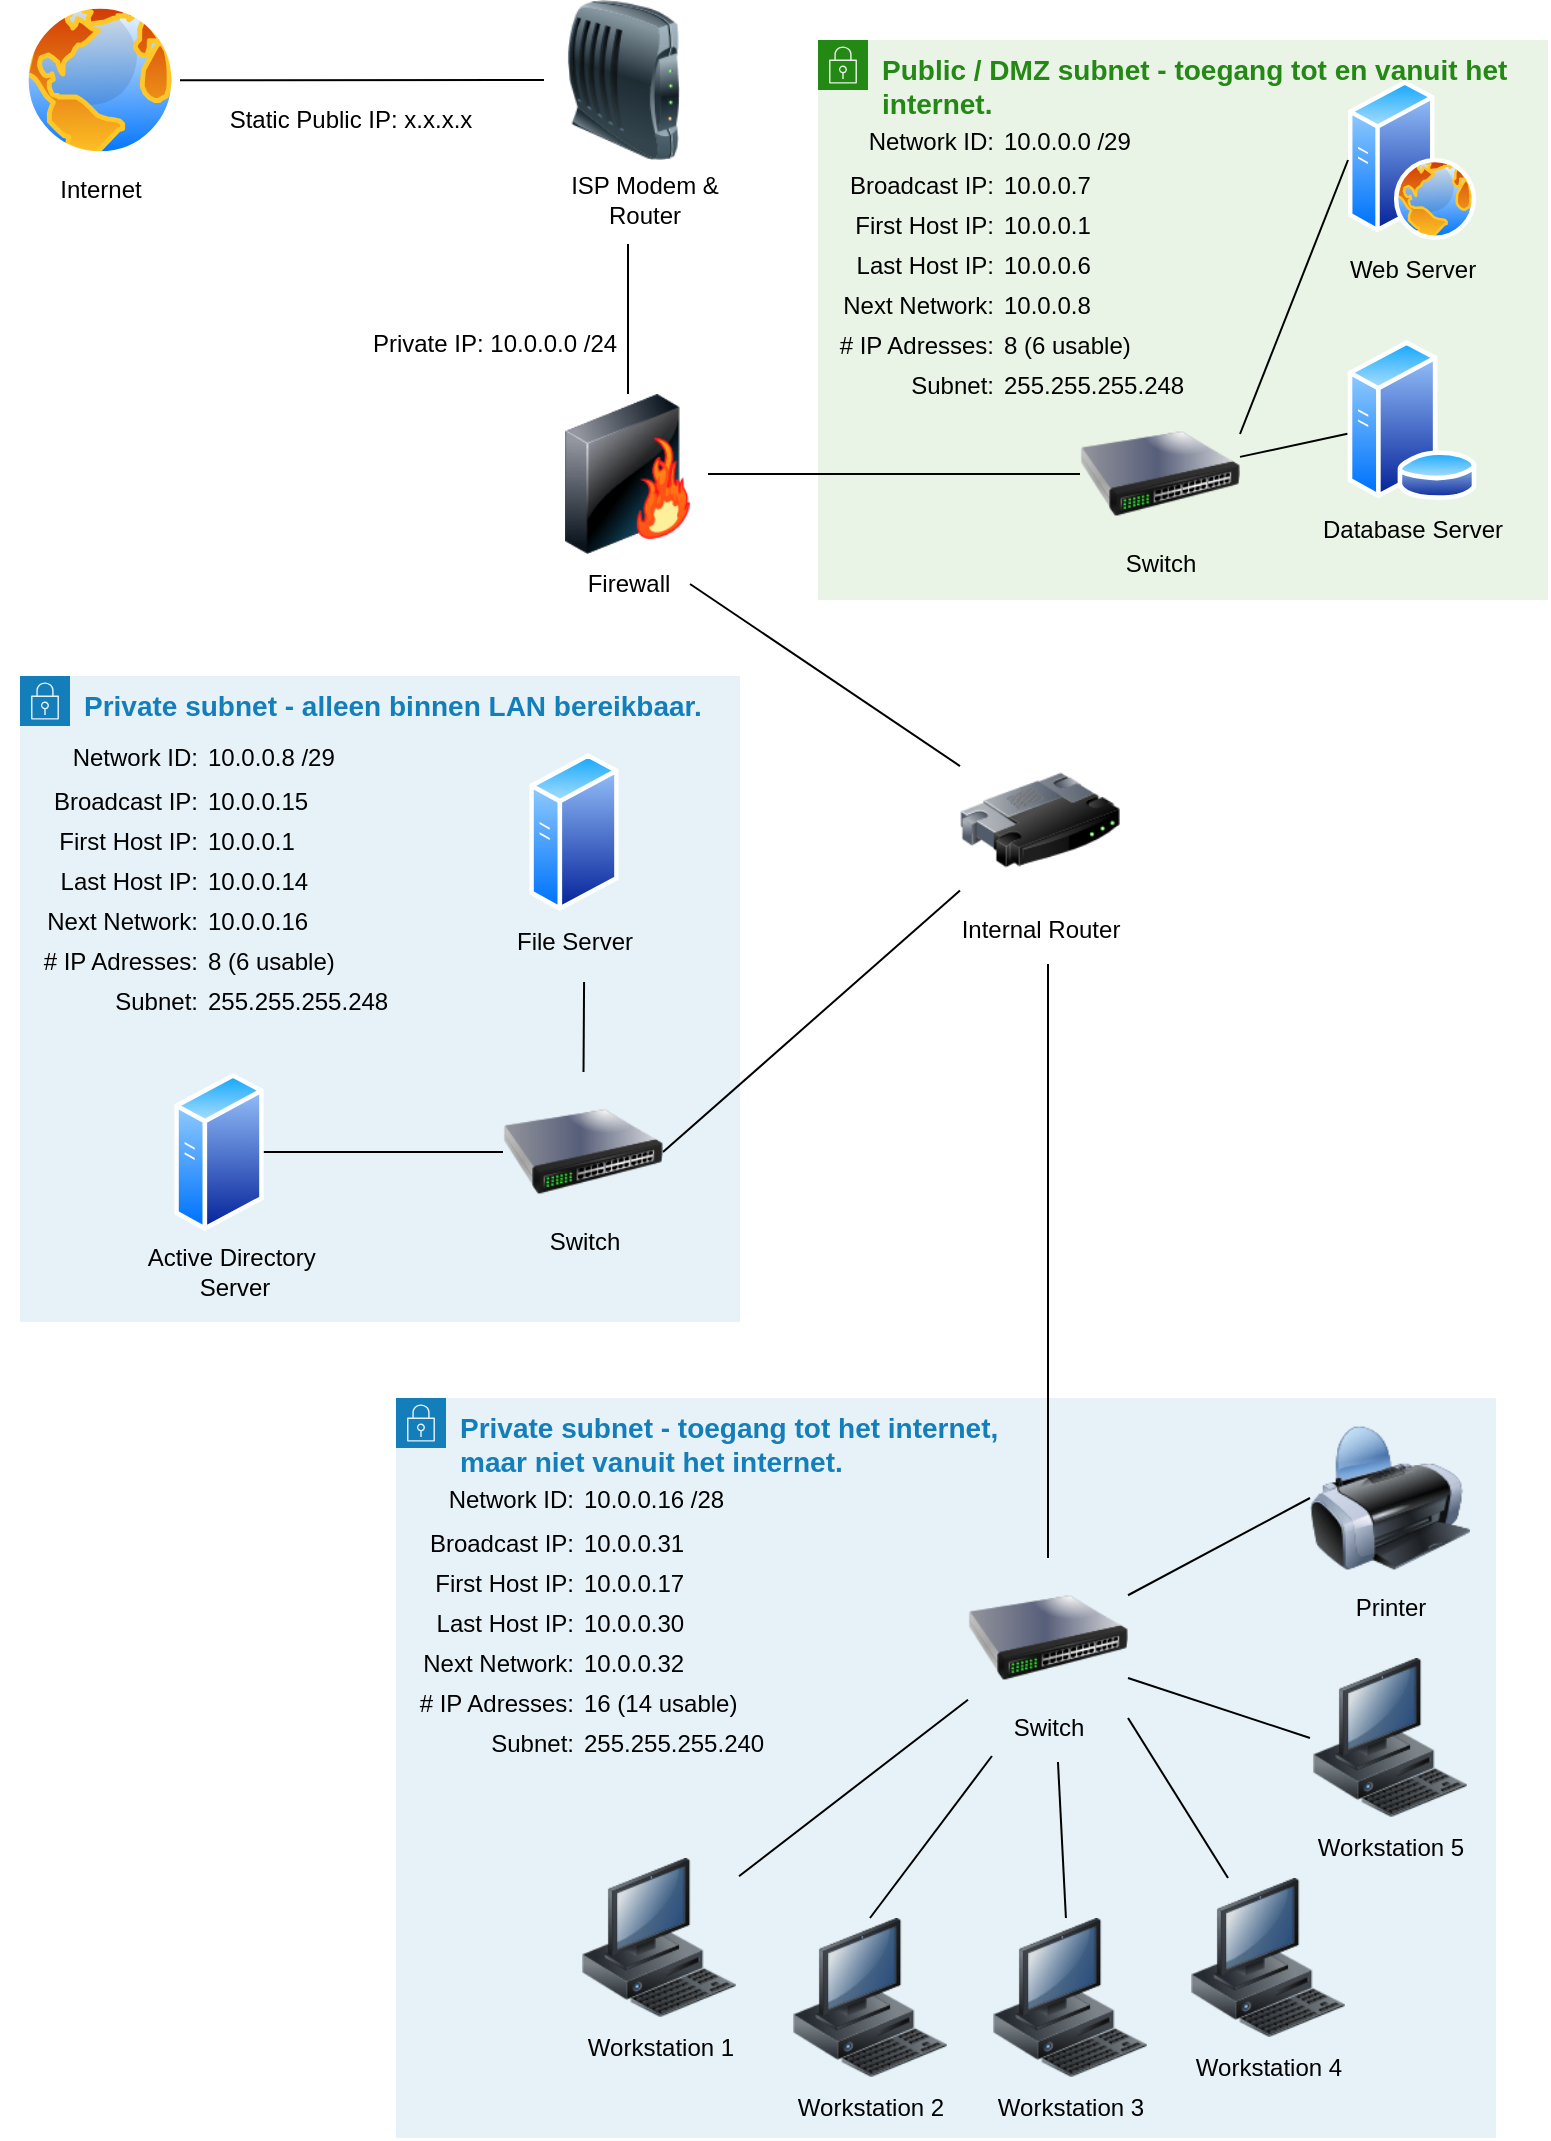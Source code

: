 <mxfile version="22.0.8" type="device">
  <diagram name="Page-1" id="p9KwmgImsCznRqhp9Kt2">
    <mxGraphModel dx="624" dy="491" grid="1" gridSize="10" guides="1" tooltips="1" connect="1" arrows="1" fold="1" page="1" pageScale="1" pageWidth="827" pageHeight="1169" math="0" shadow="0">
      <root>
        <mxCell id="0" />
        <mxCell id="1" parent="0" />
        <mxCell id="Rzg_405HYLnvNSK_LGgp-108" value="Private subnet - alleen binnen LAN bereikbaar." style="points=[[0,0],[0.25,0],[0.5,0],[0.75,0],[1,0],[1,0.25],[1,0.5],[1,0.75],[1,1],[0.75,1],[0.5,1],[0.25,1],[0,1],[0,0.75],[0,0.5],[0,0.25]];outlineConnect=0;gradientColor=none;html=1;whiteSpace=wrap;fontSize=14;fontStyle=1;container=0;pointerEvents=0;collapsible=0;recursiveResize=0;shape=mxgraph.aws4.group;grIcon=mxgraph.aws4.group_security_group;grStroke=0;strokeColor=#147EBA;fillColor=#E6F2F8;verticalAlign=top;align=left;spacingLeft=30;fontColor=#147EBA;dashed=0;" vertex="1" parent="1">
          <mxGeometry x="40" y="378" width="360" height="323" as="geometry" />
        </mxCell>
        <mxCell id="Rzg_405HYLnvNSK_LGgp-117" value="&lt;div&gt;Private subnet - toegang tot het internet,&lt;/div&gt;&lt;div&gt;maar niet vanuit het internet.&lt;br&gt;&lt;/div&gt;" style="points=[[0,0],[0.25,0],[0.5,0],[0.75,0],[1,0],[1,0.25],[1,0.5],[1,0.75],[1,1],[0.75,1],[0.5,1],[0.25,1],[0,1],[0,0.75],[0,0.5],[0,0.25]];outlineConnect=0;gradientColor=none;html=1;whiteSpace=wrap;fontSize=14;fontStyle=1;container=0;pointerEvents=0;collapsible=0;recursiveResize=0;shape=mxgraph.aws4.group;grIcon=mxgraph.aws4.group_security_group;grStroke=0;strokeColor=#147EBA;fillColor=#E6F2F8;verticalAlign=top;align=left;spacingLeft=30;fontColor=#147EBA;dashed=0;" vertex="1" parent="1">
          <mxGeometry x="228" y="739" width="550" height="370" as="geometry" />
        </mxCell>
        <mxCell id="Rzg_405HYLnvNSK_LGgp-77" style="orthogonalLoop=1;jettySize=auto;html=1;endArrow=none;endFill=0;" edge="1" parent="1" source="Rzg_405HYLnvNSK_LGgp-60" target="Rzg_405HYLnvNSK_LGgp-7">
          <mxGeometry relative="1" as="geometry" />
        </mxCell>
        <mxCell id="Rzg_405HYLnvNSK_LGgp-78" style="orthogonalLoop=1;jettySize=auto;html=1;exitX=0.033;exitY=0.967;exitDx=0;exitDy=0;entryX=0.5;entryY=0;entryDx=0;entryDy=0;endArrow=none;endFill=0;exitPerimeter=0;" edge="1" parent="1" source="Rzg_405HYLnvNSK_LGgp-61" target="Rzg_405HYLnvNSK_LGgp-25">
          <mxGeometry relative="1" as="geometry" />
        </mxCell>
        <mxCell id="Rzg_405HYLnvNSK_LGgp-79" style="orthogonalLoop=1;jettySize=auto;html=1;entryX=0;entryY=0.5;entryDx=0;entryDy=0;endArrow=none;endFill=0;rounded=1;" edge="1" parent="1" source="Rzg_405HYLnvNSK_LGgp-60" target="Rzg_405HYLnvNSK_LGgp-36">
          <mxGeometry relative="1" as="geometry" />
        </mxCell>
        <mxCell id="Rzg_405HYLnvNSK_LGgp-81" value="" style="orthogonalLoop=1;jettySize=auto;html=1;endArrow=none;endFill=0;exitX=0.583;exitY=1.067;exitDx=0;exitDy=0;exitPerimeter=0;" edge="1" parent="1" source="Rzg_405HYLnvNSK_LGgp-61" target="Rzg_405HYLnvNSK_LGgp-28">
          <mxGeometry relative="1" as="geometry">
            <mxPoint x="485" y="909" as="sourcePoint" />
          </mxGeometry>
        </mxCell>
        <mxCell id="Rzg_405HYLnvNSK_LGgp-82" style="orthogonalLoop=1;jettySize=auto;html=1;entryX=0.25;entryY=0;entryDx=0;entryDy=0;endArrow=none;endFill=0;exitX=1;exitY=1;exitDx=0;exitDy=0;" edge="1" parent="1" source="Rzg_405HYLnvNSK_LGgp-60" target="Rzg_405HYLnvNSK_LGgp-31">
          <mxGeometry relative="1" as="geometry" />
        </mxCell>
        <mxCell id="Rzg_405HYLnvNSK_LGgp-64" value="" style="group" vertex="1" connectable="0" parent="1">
          <mxGeometry x="40" y="40" width="80" height="110" as="geometry" />
        </mxCell>
        <mxCell id="Rzg_405HYLnvNSK_LGgp-62" value="" style="image;aspect=fixed;perimeter=ellipsePerimeter;html=1;align=center;shadow=0;dashed=0;spacingTop=3;image=img/lib/active_directory/internet_globe.svg;" vertex="1" parent="Rzg_405HYLnvNSK_LGgp-64">
          <mxGeometry width="80" height="80" as="geometry" />
        </mxCell>
        <mxCell id="Rzg_405HYLnvNSK_LGgp-63" value="Internet" style="text;html=1;align=center;verticalAlign=middle;resizable=0;points=[];autosize=1;strokeColor=none;fillColor=none;" vertex="1" parent="Rzg_405HYLnvNSK_LGgp-64">
          <mxGeometry x="10" y="80" width="60" height="30" as="geometry" />
        </mxCell>
        <mxCell id="Rzg_405HYLnvNSK_LGgp-71" style="orthogonalLoop=1;jettySize=auto;html=1;entryX=1;entryY=0.5;entryDx=0;entryDy=0;endArrow=none;endFill=0;startArrow=none;startFill=0;" edge="1" parent="1" source="Rzg_405HYLnvNSK_LGgp-67" target="Rzg_405HYLnvNSK_LGgp-69">
          <mxGeometry relative="1" as="geometry" />
        </mxCell>
        <mxCell id="Rzg_405HYLnvNSK_LGgp-83" style="orthogonalLoop=1;jettySize=auto;html=1;endArrow=none;endFill=0;exitX=0.54;exitY=1.067;exitDx=0;exitDy=0;exitPerimeter=0;" edge="1" parent="1" source="Rzg_405HYLnvNSK_LGgp-68" target="Rzg_405HYLnvNSK_LGgp-60">
          <mxGeometry relative="1" as="geometry" />
        </mxCell>
        <mxCell id="Rzg_405HYLnvNSK_LGgp-80" style="orthogonalLoop=1;jettySize=auto;html=1;exitX=1;exitY=0.75;exitDx=0;exitDy=0;entryX=0;entryY=0.5;entryDx=0;entryDy=0;endArrow=none;endFill=0;" edge="1" parent="1" source="Rzg_405HYLnvNSK_LGgp-60" target="Rzg_405HYLnvNSK_LGgp-34">
          <mxGeometry relative="1" as="geometry">
            <mxPoint x="635" y="919" as="targetPoint" />
          </mxGeometry>
        </mxCell>
        <mxCell id="Rzg_405HYLnvNSK_LGgp-87" value="" style="group" vertex="1" connectable="0" parent="1">
          <mxGeometry x="297" y="40" width="110" height="120" as="geometry" />
        </mxCell>
        <mxCell id="Rzg_405HYLnvNSK_LGgp-84" value="" style="image;html=1;image=img/lib/clip_art/networking/Modem_128x128.png" vertex="1" parent="Rzg_405HYLnvNSK_LGgp-87">
          <mxGeometry x="5" width="80" height="80" as="geometry" />
        </mxCell>
        <mxCell id="Rzg_405HYLnvNSK_LGgp-86" value="&lt;div&gt;ISP Modem &amp;amp; &lt;br&gt;&lt;/div&gt;&lt;div&gt;Router&lt;/div&gt;" style="text;html=1;align=center;verticalAlign=middle;resizable=0;points=[];autosize=1;strokeColor=none;fillColor=none;" vertex="1" parent="Rzg_405HYLnvNSK_LGgp-87">
          <mxGeometry x="5" y="80" width="100" height="40" as="geometry" />
        </mxCell>
        <mxCell id="Rzg_405HYLnvNSK_LGgp-88" style="orthogonalLoop=1;jettySize=auto;html=1;endArrow=none;endFill=0;" edge="1" parent="1" source="Rzg_405HYLnvNSK_LGgp-62" target="Rzg_405HYLnvNSK_LGgp-84">
          <mxGeometry relative="1" as="geometry" />
        </mxCell>
        <mxCell id="Rzg_405HYLnvNSK_LGgp-89" style="orthogonalLoop=1;jettySize=auto;html=1;entryX=0.5;entryY=0;entryDx=0;entryDy=0;endArrow=none;endFill=0;exitX=0.42;exitY=1.05;exitDx=0;exitDy=0;exitPerimeter=0;" edge="1" parent="1" source="Rzg_405HYLnvNSK_LGgp-86" target="Rzg_405HYLnvNSK_LGgp-65">
          <mxGeometry relative="1" as="geometry" />
        </mxCell>
        <mxCell id="Rzg_405HYLnvNSK_LGgp-92" value="" style="group" vertex="1" connectable="0" parent="1">
          <mxGeometry x="500" y="410" width="100" height="110" as="geometry" />
        </mxCell>
        <mxCell id="Rzg_405HYLnvNSK_LGgp-68" value="&lt;div&gt;Internal Router&lt;/div&gt;" style="text;html=1;align=center;verticalAlign=middle;resizable=0;points=[];autosize=1;strokeColor=none;fillColor=none;" vertex="1" parent="Rzg_405HYLnvNSK_LGgp-92">
          <mxGeometry y="80" width="100" height="30" as="geometry" />
        </mxCell>
        <mxCell id="Rzg_405HYLnvNSK_LGgp-67" value="" style="image;html=1;image=img/lib/clip_art/networking/Router_128x128.png" vertex="1" parent="Rzg_405HYLnvNSK_LGgp-92">
          <mxGeometry x="10" width="80" height="80" as="geometry" />
        </mxCell>
        <mxCell id="Rzg_405HYLnvNSK_LGgp-93" value="" style="group" vertex="1" connectable="0" parent="1">
          <mxGeometry x="304" y="237" width="80" height="110" as="geometry" />
        </mxCell>
        <mxCell id="Rzg_405HYLnvNSK_LGgp-65" value="" style="image;html=1;image=img/lib/clip_art/networking/Firewall-page1_128x128.png" vertex="1" parent="Rzg_405HYLnvNSK_LGgp-93">
          <mxGeometry width="80" height="80" as="geometry" />
        </mxCell>
        <mxCell id="Rzg_405HYLnvNSK_LGgp-66" value="Firewall" style="text;html=1;align=center;verticalAlign=middle;resizable=0;points=[];autosize=1;strokeColor=none;fillColor=none;" vertex="1" parent="Rzg_405HYLnvNSK_LGgp-93">
          <mxGeometry x="10" y="80" width="60" height="30" as="geometry" />
        </mxCell>
        <mxCell id="Rzg_405HYLnvNSK_LGgp-100" style="orthogonalLoop=1;jettySize=auto;html=1;endArrow=none;endFill=0;exitX=1.017;exitY=0.5;exitDx=0;exitDy=0;exitPerimeter=0;" edge="1" parent="1" source="Rzg_405HYLnvNSK_LGgp-66" target="Rzg_405HYLnvNSK_LGgp-67">
          <mxGeometry relative="1" as="geometry" />
        </mxCell>
        <mxCell id="Rzg_405HYLnvNSK_LGgp-107" value="Public / DMZ subnet - toegang tot en vanuit het internet." style="points=[[0,0],[0.25,0],[0.5,0],[0.75,0],[1,0],[1,0.25],[1,0.5],[1,0.75],[1,1],[0.75,1],[0.5,1],[0.25,1],[0,1],[0,0.75],[0,0.5],[0,0.25]];outlineConnect=0;gradientColor=none;html=1;whiteSpace=wrap;fontSize=14;fontStyle=1;container=0;pointerEvents=0;collapsible=0;recursiveResize=0;shape=mxgraph.aws4.group;grIcon=mxgraph.aws4.group_security_group;grStroke=0;strokeColor=#248814;fillColor=#E9F3E6;verticalAlign=top;align=left;spacingLeft=30;fontColor=#248814;dashed=0;" vertex="1" parent="1">
          <mxGeometry x="439" y="60" width="365" height="280" as="geometry" />
        </mxCell>
        <mxCell id="Rzg_405HYLnvNSK_LGgp-4" value="" style="image;aspect=fixed;perimeter=ellipsePerimeter;html=1;align=center;shadow=0;dashed=0;spacingTop=3;image=img/lib/active_directory/database_server.svg;movable=1;resizable=1;rotatable=1;deletable=1;editable=1;locked=0;connectable=1;container=0;" vertex="1" parent="1">
          <mxGeometry x="703.2" y="210" width="65.6" height="80" as="geometry" />
        </mxCell>
        <mxCell id="Rzg_405HYLnvNSK_LGgp-5" value="&lt;div&gt;Database Server&lt;/div&gt;" style="text;html=1;align=center;verticalAlign=middle;resizable=1;points=[];autosize=1;strokeColor=none;fillColor=none;movable=1;rotatable=1;deletable=1;editable=1;locked=0;connectable=1;container=0;" vertex="1" parent="1">
          <mxGeometry x="681" y="290" width="110" height="30" as="geometry" />
        </mxCell>
        <mxCell id="Rzg_405HYLnvNSK_LGgp-98" value="" style="image;html=1;image=img/lib/clip_art/networking/Switch_128x128.png;container=0;" vertex="1" parent="1">
          <mxGeometry x="570" y="237" width="80" height="80" as="geometry" />
        </mxCell>
        <mxCell id="Rzg_405HYLnvNSK_LGgp-103" style="orthogonalLoop=1;jettySize=auto;html=1;endArrow=none;endFill=0;" edge="1" parent="1" source="Rzg_405HYLnvNSK_LGgp-98" target="Rzg_405HYLnvNSK_LGgp-4">
          <mxGeometry relative="1" as="geometry" />
        </mxCell>
        <mxCell id="Rzg_405HYLnvNSK_LGgp-99" value="Switch" style="text;html=1;align=center;verticalAlign=middle;resizable=0;points=[];autosize=1;strokeColor=none;fillColor=none;container=0;" vertex="1" parent="1">
          <mxGeometry x="580" y="307" width="60" height="30" as="geometry" />
        </mxCell>
        <mxCell id="Rzg_405HYLnvNSK_LGgp-1" value="" style="image;aspect=fixed;perimeter=ellipsePerimeter;html=1;align=center;shadow=0;dashed=0;spacingTop=3;image=img/lib/active_directory/web_server.svg;movable=1;resizable=1;rotatable=1;deletable=1;editable=1;locked=0;connectable=1;container=0;" vertex="1" parent="1">
          <mxGeometry x="704" y="80" width="64" height="80" as="geometry" />
        </mxCell>
        <mxCell id="Rzg_405HYLnvNSK_LGgp-102" style="orthogonalLoop=1;jettySize=auto;html=1;endArrow=none;endFill=0;exitX=1;exitY=0.25;exitDx=0;exitDy=0;entryX=0;entryY=0.5;entryDx=0;entryDy=0;" edge="1" parent="1" source="Rzg_405HYLnvNSK_LGgp-98" target="Rzg_405HYLnvNSK_LGgp-1">
          <mxGeometry relative="1" as="geometry">
            <mxPoint x="670" y="346" as="sourcePoint" />
            <mxPoint x="640" y="296" as="targetPoint" />
          </mxGeometry>
        </mxCell>
        <mxCell id="Rzg_405HYLnvNSK_LGgp-3" value="&lt;div&gt;Web Server&lt;/div&gt;" style="text;html=1;align=center;verticalAlign=middle;resizable=1;points=[];autosize=1;strokeColor=none;fillColor=none;movable=1;rotatable=1;deletable=1;editable=1;locked=0;connectable=1;container=0;" vertex="1" parent="1">
          <mxGeometry x="691" y="160" width="90" height="30" as="geometry" />
        </mxCell>
        <mxCell id="Rzg_405HYLnvNSK_LGgp-40" value="" style="image;aspect=fixed;perimeter=ellipsePerimeter;html=1;align=center;shadow=0;dashed=0;spacingTop=3;image=img/lib/active_directory/generic_server.svg;container=0;" vertex="1" parent="1">
          <mxGeometry x="117.1" y="576" width="44.8" height="80" as="geometry" />
        </mxCell>
        <mxCell id="Rzg_405HYLnvNSK_LGgp-43" value="&lt;div&gt;Active Directory&amp;nbsp;&lt;/div&gt;&lt;div&gt;Server&lt;/div&gt;" style="text;html=1;align=center;verticalAlign=middle;resizable=1;points=[];autosize=1;strokeColor=none;fillColor=none;movable=1;rotatable=1;deletable=1;editable=1;locked=0;connectable=1;container=0;" vertex="1" parent="1">
          <mxGeometry x="92" y="656" width="110" height="40" as="geometry" />
        </mxCell>
        <mxCell id="Rzg_405HYLnvNSK_LGgp-45" value="" style="image;aspect=fixed;perimeter=ellipsePerimeter;html=1;align=center;shadow=0;dashed=0;spacingTop=3;image=img/lib/active_directory/generic_server.svg;container=0;" vertex="1" parent="1">
          <mxGeometry x="294.6" y="416" width="44.8" height="80" as="geometry" />
        </mxCell>
        <mxCell id="Rzg_405HYLnvNSK_LGgp-46" value="File Server" style="text;html=1;align=center;verticalAlign=middle;resizable=1;points=[];autosize=1;strokeColor=none;fillColor=none;movable=1;rotatable=1;deletable=1;editable=1;locked=0;connectable=1;container=0;" vertex="1" parent="1">
          <mxGeometry x="277" y="496" width="80" height="30" as="geometry" />
        </mxCell>
        <mxCell id="Rzg_405HYLnvNSK_LGgp-69" value="" style="image;html=1;image=img/lib/clip_art/networking/Switch_128x128.png;container=0;" vertex="1" parent="1">
          <mxGeometry x="281.5" y="576" width="80" height="80" as="geometry" />
        </mxCell>
        <mxCell id="Rzg_405HYLnvNSK_LGgp-70" value="Switch" style="text;html=1;align=center;verticalAlign=middle;resizable=0;points=[];autosize=1;strokeColor=none;fillColor=none;container=0;" vertex="1" parent="1">
          <mxGeometry x="291.5" y="646" width="60" height="30" as="geometry" />
        </mxCell>
        <mxCell id="Rzg_405HYLnvNSK_LGgp-7" value="" style="image;html=1;image=img/lib/clip_art/computers/Workstation_128x128.png;movable=1;resizable=1;rotatable=1;deletable=1;editable=1;locked=0;connectable=1;container=0;" vertex="1" parent="1">
          <mxGeometry x="319.5" y="969" width="80" height="80" as="geometry" />
        </mxCell>
        <mxCell id="Rzg_405HYLnvNSK_LGgp-8" value="&lt;div&gt;Workstation 1&lt;/div&gt;" style="text;html=1;align=center;verticalAlign=middle;resizable=0;points=[];autosize=1;strokeColor=none;fillColor=none;container=0;" vertex="1" parent="1">
          <mxGeometry x="309.5" y="1049" width="100" height="30" as="geometry" />
        </mxCell>
        <mxCell id="Rzg_405HYLnvNSK_LGgp-25" value="" style="image;html=1;image=img/lib/clip_art/computers/Workstation_128x128.png;movable=1;resizable=1;rotatable=1;deletable=1;editable=1;locked=0;connectable=1;container=0;" vertex="1" parent="1">
          <mxGeometry x="425" y="999" width="80" height="80" as="geometry" />
        </mxCell>
        <mxCell id="Rzg_405HYLnvNSK_LGgp-26" value="&lt;div&gt;Workstation 2&lt;br&gt;&lt;/div&gt;" style="text;html=1;align=center;verticalAlign=middle;resizable=1;points=[];autosize=1;strokeColor=none;fillColor=none;movable=1;rotatable=1;deletable=1;editable=1;locked=0;connectable=1;container=0;" vertex="1" parent="1">
          <mxGeometry x="415" y="1079" width="100" height="30" as="geometry" />
        </mxCell>
        <mxCell id="Rzg_405HYLnvNSK_LGgp-28" value="" style="image;html=1;image=img/lib/clip_art/computers/Workstation_128x128.png;container=0;" vertex="1" parent="1">
          <mxGeometry x="525" y="999" width="80" height="80" as="geometry" />
        </mxCell>
        <mxCell id="Rzg_405HYLnvNSK_LGgp-29" value="&lt;div&gt;Workstation 3&lt;br&gt;&lt;/div&gt;" style="text;html=1;align=center;verticalAlign=middle;resizable=0;points=[];autosize=1;strokeColor=none;fillColor=none;container=0;" vertex="1" parent="1">
          <mxGeometry x="515" y="1079" width="100" height="30" as="geometry" />
        </mxCell>
        <mxCell id="Rzg_405HYLnvNSK_LGgp-31" value="" style="image;html=1;image=img/lib/clip_art/computers/Workstation_128x128.png;container=0;" vertex="1" parent="1">
          <mxGeometry x="624" y="979" width="80" height="80" as="geometry" />
        </mxCell>
        <mxCell id="Rzg_405HYLnvNSK_LGgp-32" value="&lt;div&gt;Workstation 4&lt;br&gt;&lt;/div&gt;" style="text;html=1;align=center;verticalAlign=middle;resizable=0;points=[];autosize=1;strokeColor=none;fillColor=none;container=0;" vertex="1" parent="1">
          <mxGeometry x="614" y="1059" width="100" height="30" as="geometry" />
        </mxCell>
        <mxCell id="Rzg_405HYLnvNSK_LGgp-34" value="" style="image;html=1;image=img/lib/clip_art/computers/Workstation_128x128.png;container=0;" vertex="1" parent="1">
          <mxGeometry x="685" y="869" width="80" height="80" as="geometry" />
        </mxCell>
        <mxCell id="Rzg_405HYLnvNSK_LGgp-35" value="&lt;div&gt;Workstation 5&lt;br&gt;&lt;/div&gt;" style="text;html=1;align=center;verticalAlign=middle;resizable=0;points=[];autosize=1;strokeColor=none;fillColor=none;container=0;" vertex="1" parent="1">
          <mxGeometry x="675" y="949" width="100" height="30" as="geometry" />
        </mxCell>
        <mxCell id="Rzg_405HYLnvNSK_LGgp-60" value="" style="image;html=1;image=img/lib/clip_art/networking/Switch_128x128.png;container=0;" vertex="1" parent="1">
          <mxGeometry x="514" y="819" width="80" height="80" as="geometry" />
        </mxCell>
        <mxCell id="Rzg_405HYLnvNSK_LGgp-61" value="Switch" style="text;html=1;align=center;verticalAlign=middle;resizable=0;points=[];autosize=1;strokeColor=none;fillColor=none;container=0;" vertex="1" parent="1">
          <mxGeometry x="524" y="889" width="60" height="30" as="geometry" />
        </mxCell>
        <mxCell id="Rzg_405HYLnvNSK_LGgp-36" value="" style="image;html=1;image=img/lib/clip_art/computers/Printer_128x128.png" vertex="1" parent="1">
          <mxGeometry x="685" y="749" width="80" height="80" as="geometry" />
        </mxCell>
        <mxCell id="Rzg_405HYLnvNSK_LGgp-37" value="Printer" style="text;html=1;align=center;verticalAlign=middle;resizable=0;points=[];autosize=1;strokeColor=none;fillColor=none;" vertex="1" parent="1">
          <mxGeometry x="695" y="829" width="60" height="30" as="geometry" />
        </mxCell>
        <mxCell id="Rzg_405HYLnvNSK_LGgp-121" value="Network ID:" style="text;html=1;align=right;verticalAlign=middle;resizable=0;points=[];autosize=1;strokeColor=none;fillColor=none;" vertex="1" parent="1">
          <mxGeometry x="438" y="96" width="90" height="30" as="geometry" />
        </mxCell>
        <mxCell id="Rzg_405HYLnvNSK_LGgp-122" value="Broadcast IP:" style="text;html=1;align=right;verticalAlign=middle;resizable=0;points=[];autosize=1;strokeColor=none;fillColor=none;" vertex="1" parent="1">
          <mxGeometry x="428" y="118" width="100" height="30" as="geometry" />
        </mxCell>
        <mxCell id="Rzg_405HYLnvNSK_LGgp-123" value="First Host IP:" style="text;html=1;align=right;verticalAlign=middle;resizable=0;points=[];autosize=1;strokeColor=none;fillColor=none;" vertex="1" parent="1">
          <mxGeometry x="438" y="138" width="90" height="30" as="geometry" />
        </mxCell>
        <mxCell id="Rzg_405HYLnvNSK_LGgp-124" value="Last Host IP:" style="text;html=1;align=right;verticalAlign=middle;resizable=0;points=[];autosize=1;strokeColor=none;fillColor=none;" vertex="1" parent="1">
          <mxGeometry x="438" y="158" width="90" height="30" as="geometry" />
        </mxCell>
        <mxCell id="Rzg_405HYLnvNSK_LGgp-125" value="&lt;div&gt;Next Network:&lt;/div&gt;" style="text;html=1;align=right;verticalAlign=middle;resizable=0;points=[];autosize=1;strokeColor=none;fillColor=none;" vertex="1" parent="1">
          <mxGeometry x="428" y="178" width="100" height="30" as="geometry" />
        </mxCell>
        <mxCell id="Rzg_405HYLnvNSK_LGgp-126" value="&lt;div&gt;# IP Adresses:&lt;/div&gt;" style="text;html=1;align=right;verticalAlign=middle;resizable=0;points=[];autosize=1;strokeColor=none;fillColor=none;" vertex="1" parent="1">
          <mxGeometry x="428" y="198" width="100" height="30" as="geometry" />
        </mxCell>
        <mxCell id="Rzg_405HYLnvNSK_LGgp-127" value="Subnet:" style="text;html=1;align=right;verticalAlign=middle;resizable=0;points=[];autosize=1;strokeColor=none;fillColor=none;" vertex="1" parent="1">
          <mxGeometry x="468" y="218" width="60" height="30" as="geometry" />
        </mxCell>
        <mxCell id="Rzg_405HYLnvNSK_LGgp-128" value="10.0.0.0 /29" style="text;html=1;align=left;verticalAlign=middle;resizable=0;points=[];autosize=1;strokeColor=none;fillColor=none;" vertex="1" parent="1">
          <mxGeometry x="530" y="96" width="90" height="30" as="geometry" />
        </mxCell>
        <mxCell id="Rzg_405HYLnvNSK_LGgp-129" value="8 (6 usable)" style="text;html=1;align=left;verticalAlign=middle;resizable=0;points=[];autosize=1;strokeColor=none;fillColor=none;" vertex="1" parent="1">
          <mxGeometry x="530" y="198" width="90" height="30" as="geometry" />
        </mxCell>
        <mxCell id="Rzg_405HYLnvNSK_LGgp-130" value="10.0.0.8" style="text;html=1;align=left;verticalAlign=middle;resizable=0;points=[];autosize=1;strokeColor=none;fillColor=none;" vertex="1" parent="1">
          <mxGeometry x="530" y="178" width="70" height="30" as="geometry" />
        </mxCell>
        <mxCell id="Rzg_405HYLnvNSK_LGgp-133" value="10.0.0.7" style="text;html=1;align=left;verticalAlign=middle;resizable=0;points=[];autosize=1;strokeColor=none;fillColor=none;" vertex="1" parent="1">
          <mxGeometry x="530" y="118" width="70" height="30" as="geometry" />
        </mxCell>
        <mxCell id="Rzg_405HYLnvNSK_LGgp-134" value="10.0.0.6" style="text;html=1;align=left;verticalAlign=middle;resizable=0;points=[];autosize=1;strokeColor=none;fillColor=none;" vertex="1" parent="1">
          <mxGeometry x="530" y="158" width="70" height="30" as="geometry" />
        </mxCell>
        <mxCell id="Rzg_405HYLnvNSK_LGgp-135" value="10.0.0.1" style="text;html=1;align=left;verticalAlign=middle;resizable=0;points=[];autosize=1;strokeColor=none;fillColor=none;" vertex="1" parent="1">
          <mxGeometry x="530" y="138" width="70" height="30" as="geometry" />
        </mxCell>
        <mxCell id="Rzg_405HYLnvNSK_LGgp-137" value="255.255.255.248" style="text;html=1;align=left;verticalAlign=middle;resizable=0;points=[];autosize=1;strokeColor=none;fillColor=none;" vertex="1" parent="1">
          <mxGeometry x="530" y="218" width="110" height="30" as="geometry" />
        </mxCell>
        <mxCell id="Rzg_405HYLnvNSK_LGgp-101" style="orthogonalLoop=1;jettySize=auto;html=1;entryX=0;entryY=0.5;entryDx=0;entryDy=0;endArrow=none;endFill=0;startArrow=none;startFill=0;rounded=0;" edge="1" parent="1" source="Rzg_405HYLnvNSK_LGgp-65" target="Rzg_405HYLnvNSK_LGgp-98">
          <mxGeometry relative="1" as="geometry" />
        </mxCell>
        <mxCell id="Rzg_405HYLnvNSK_LGgp-138" value="Network ID:" style="text;html=1;align=right;verticalAlign=middle;resizable=0;points=[];autosize=1;strokeColor=none;fillColor=none;" vertex="1" parent="1">
          <mxGeometry x="40" y="404" width="90" height="30" as="geometry" />
        </mxCell>
        <mxCell id="Rzg_405HYLnvNSK_LGgp-139" value="Broadcast IP:" style="text;html=1;align=right;verticalAlign=middle;resizable=0;points=[];autosize=1;strokeColor=none;fillColor=none;" vertex="1" parent="1">
          <mxGeometry x="30" y="426" width="100" height="30" as="geometry" />
        </mxCell>
        <mxCell id="Rzg_405HYLnvNSK_LGgp-140" value="First Host IP:" style="text;html=1;align=right;verticalAlign=middle;resizable=0;points=[];autosize=1;strokeColor=none;fillColor=none;" vertex="1" parent="1">
          <mxGeometry x="40" y="446" width="90" height="30" as="geometry" />
        </mxCell>
        <mxCell id="Rzg_405HYLnvNSK_LGgp-141" value="Last Host IP:" style="text;html=1;align=right;verticalAlign=middle;resizable=0;points=[];autosize=1;strokeColor=none;fillColor=none;" vertex="1" parent="1">
          <mxGeometry x="40" y="466" width="90" height="30" as="geometry" />
        </mxCell>
        <mxCell id="Rzg_405HYLnvNSK_LGgp-142" value="&lt;div&gt;Next Network:&lt;/div&gt;" style="text;html=1;align=right;verticalAlign=middle;resizable=0;points=[];autosize=1;strokeColor=none;fillColor=none;" vertex="1" parent="1">
          <mxGeometry x="30" y="486" width="100" height="30" as="geometry" />
        </mxCell>
        <mxCell id="Rzg_405HYLnvNSK_LGgp-143" value="&lt;div&gt;# IP Adresses:&lt;/div&gt;" style="text;html=1;align=right;verticalAlign=middle;resizable=0;points=[];autosize=1;strokeColor=none;fillColor=none;" vertex="1" parent="1">
          <mxGeometry x="30" y="506" width="100" height="30" as="geometry" />
        </mxCell>
        <mxCell id="Rzg_405HYLnvNSK_LGgp-144" value="Subnet:" style="text;html=1;align=right;verticalAlign=middle;resizable=0;points=[];autosize=1;strokeColor=none;fillColor=none;" vertex="1" parent="1">
          <mxGeometry x="70" y="526" width="60" height="30" as="geometry" />
        </mxCell>
        <mxCell id="Rzg_405HYLnvNSK_LGgp-145" value="10.0.0.8 /29" style="text;html=1;align=left;verticalAlign=middle;resizable=0;points=[];autosize=1;strokeColor=none;fillColor=none;" vertex="1" parent="1">
          <mxGeometry x="132" y="404" width="90" height="30" as="geometry" />
        </mxCell>
        <mxCell id="Rzg_405HYLnvNSK_LGgp-146" value="8 (6 usable)" style="text;html=1;align=left;verticalAlign=middle;resizable=0;points=[];autosize=1;strokeColor=none;fillColor=none;" vertex="1" parent="1">
          <mxGeometry x="132" y="506" width="90" height="30" as="geometry" />
        </mxCell>
        <mxCell id="Rzg_405HYLnvNSK_LGgp-147" value="10.0.0.16" style="text;html=1;align=left;verticalAlign=middle;resizable=0;points=[];autosize=1;strokeColor=none;fillColor=none;" vertex="1" parent="1">
          <mxGeometry x="132" y="486" width="70" height="30" as="geometry" />
        </mxCell>
        <mxCell id="Rzg_405HYLnvNSK_LGgp-148" value="10.0.0.15" style="text;html=1;align=left;verticalAlign=middle;resizable=0;points=[];autosize=1;strokeColor=none;fillColor=none;" vertex="1" parent="1">
          <mxGeometry x="132" y="426" width="70" height="30" as="geometry" />
        </mxCell>
        <mxCell id="Rzg_405HYLnvNSK_LGgp-149" value="10.0.0.14" style="text;html=1;align=left;verticalAlign=middle;resizable=0;points=[];autosize=1;strokeColor=none;fillColor=none;" vertex="1" parent="1">
          <mxGeometry x="132" y="466" width="70" height="30" as="geometry" />
        </mxCell>
        <mxCell id="Rzg_405HYLnvNSK_LGgp-150" value="10.0.0.1" style="text;html=1;align=left;verticalAlign=middle;resizable=0;points=[];autosize=1;strokeColor=none;fillColor=none;" vertex="1" parent="1">
          <mxGeometry x="132" y="446" width="70" height="30" as="geometry" />
        </mxCell>
        <mxCell id="Rzg_405HYLnvNSK_LGgp-151" value="255.255.255.248" style="text;html=1;align=left;verticalAlign=middle;resizable=0;points=[];autosize=1;strokeColor=none;fillColor=none;" vertex="1" parent="1">
          <mxGeometry x="132" y="526" width="110" height="30" as="geometry" />
        </mxCell>
        <mxCell id="Rzg_405HYLnvNSK_LGgp-76" value="" style="orthogonalLoop=1;jettySize=auto;html=1;endArrow=none;endFill=0;exitX=0;exitY=0.5;exitDx=0;exitDy=0;entryX=1;entryY=0.5;entryDx=0;entryDy=0;" edge="1" parent="1" source="Rzg_405HYLnvNSK_LGgp-69" target="Rzg_405HYLnvNSK_LGgp-40">
          <mxGeometry relative="1" as="geometry">
            <mxPoint x="390" y="591" as="targetPoint" />
          </mxGeometry>
        </mxCell>
        <mxCell id="Rzg_405HYLnvNSK_LGgp-152" value="Network ID:" style="text;html=1;align=right;verticalAlign=middle;resizable=0;points=[];autosize=1;strokeColor=none;fillColor=none;" vertex="1" parent="1">
          <mxGeometry x="228" y="775" width="90" height="30" as="geometry" />
        </mxCell>
        <mxCell id="Rzg_405HYLnvNSK_LGgp-153" value="Broadcast IP:" style="text;html=1;align=right;verticalAlign=middle;resizable=0;points=[];autosize=1;strokeColor=none;fillColor=none;" vertex="1" parent="1">
          <mxGeometry x="218" y="797" width="100" height="30" as="geometry" />
        </mxCell>
        <mxCell id="Rzg_405HYLnvNSK_LGgp-154" value="First Host IP:" style="text;html=1;align=right;verticalAlign=middle;resizable=0;points=[];autosize=1;strokeColor=none;fillColor=none;" vertex="1" parent="1">
          <mxGeometry x="228" y="817" width="90" height="30" as="geometry" />
        </mxCell>
        <mxCell id="Rzg_405HYLnvNSK_LGgp-155" value="Last Host IP:" style="text;html=1;align=right;verticalAlign=middle;resizable=0;points=[];autosize=1;strokeColor=none;fillColor=none;" vertex="1" parent="1">
          <mxGeometry x="228" y="837" width="90" height="30" as="geometry" />
        </mxCell>
        <mxCell id="Rzg_405HYLnvNSK_LGgp-156" value="&lt;div&gt;Next Network:&lt;/div&gt;" style="text;html=1;align=right;verticalAlign=middle;resizable=0;points=[];autosize=1;strokeColor=none;fillColor=none;" vertex="1" parent="1">
          <mxGeometry x="218" y="857" width="100" height="30" as="geometry" />
        </mxCell>
        <mxCell id="Rzg_405HYLnvNSK_LGgp-157" value="&lt;div&gt;# IP Adresses:&lt;/div&gt;" style="text;html=1;align=right;verticalAlign=middle;resizable=0;points=[];autosize=1;strokeColor=none;fillColor=none;" vertex="1" parent="1">
          <mxGeometry x="218" y="877" width="100" height="30" as="geometry" />
        </mxCell>
        <mxCell id="Rzg_405HYLnvNSK_LGgp-158" value="Subnet:" style="text;html=1;align=right;verticalAlign=middle;resizable=0;points=[];autosize=1;strokeColor=none;fillColor=none;" vertex="1" parent="1">
          <mxGeometry x="258" y="897" width="60" height="30" as="geometry" />
        </mxCell>
        <mxCell id="Rzg_405HYLnvNSK_LGgp-159" value="10.0.0.16 /28" style="text;html=1;align=left;verticalAlign=middle;resizable=0;points=[];autosize=1;strokeColor=none;fillColor=none;" vertex="1" parent="1">
          <mxGeometry x="320" y="775" width="90" height="30" as="geometry" />
        </mxCell>
        <mxCell id="Rzg_405HYLnvNSK_LGgp-160" value="16 (14 usable)" style="text;html=1;align=left;verticalAlign=middle;resizable=0;points=[];autosize=1;strokeColor=none;fillColor=none;" vertex="1" parent="1">
          <mxGeometry x="320" y="877" width="100" height="30" as="geometry" />
        </mxCell>
        <mxCell id="Rzg_405HYLnvNSK_LGgp-161" value="10.0.0.32" style="text;html=1;align=left;verticalAlign=middle;resizable=0;points=[];autosize=1;strokeColor=none;fillColor=none;" vertex="1" parent="1">
          <mxGeometry x="320" y="857" width="70" height="30" as="geometry" />
        </mxCell>
        <mxCell id="Rzg_405HYLnvNSK_LGgp-162" value="10.0.0.31" style="text;html=1;align=left;verticalAlign=middle;resizable=0;points=[];autosize=1;strokeColor=none;fillColor=none;" vertex="1" parent="1">
          <mxGeometry x="320" y="797" width="70" height="30" as="geometry" />
        </mxCell>
        <mxCell id="Rzg_405HYLnvNSK_LGgp-163" value="10.0.0.30" style="text;html=1;align=left;verticalAlign=middle;resizable=0;points=[];autosize=1;strokeColor=none;fillColor=none;" vertex="1" parent="1">
          <mxGeometry x="320" y="837" width="70" height="30" as="geometry" />
        </mxCell>
        <mxCell id="Rzg_405HYLnvNSK_LGgp-164" value="&lt;div&gt;10.0.0.17&lt;/div&gt;" style="text;html=1;align=left;verticalAlign=middle;resizable=0;points=[];autosize=1;strokeColor=none;fillColor=none;" vertex="1" parent="1">
          <mxGeometry x="320" y="817" width="70" height="30" as="geometry" />
        </mxCell>
        <mxCell id="Rzg_405HYLnvNSK_LGgp-165" value="255.255.255.240" style="text;html=1;align=left;verticalAlign=middle;resizable=0;points=[];autosize=1;strokeColor=none;fillColor=none;" vertex="1" parent="1">
          <mxGeometry x="320" y="897" width="110" height="30" as="geometry" />
        </mxCell>
        <mxCell id="Rzg_405HYLnvNSK_LGgp-72" style="orthogonalLoop=1;jettySize=auto;html=1;entryX=0.563;entryY=1.167;entryDx=0;entryDy=0;endArrow=none;endFill=0;strokeColor=default;entryPerimeter=0;" edge="1" parent="1" source="Rzg_405HYLnvNSK_LGgp-69" target="Rzg_405HYLnvNSK_LGgp-46">
          <mxGeometry relative="1" as="geometry" />
        </mxCell>
        <mxCell id="Rzg_405HYLnvNSK_LGgp-166" value="Static Public IP: x.x.x.x" style="text;html=1;align=center;verticalAlign=middle;resizable=0;points=[];autosize=1;strokeColor=none;fillColor=none;" vertex="1" parent="1">
          <mxGeometry x="135" y="85" width="140" height="30" as="geometry" />
        </mxCell>
        <mxCell id="Rzg_405HYLnvNSK_LGgp-167" value="Private IP: 10.0.0.0 /24" style="text;html=1;align=center;verticalAlign=middle;resizable=0;points=[];autosize=1;strokeColor=none;fillColor=none;" vertex="1" parent="1">
          <mxGeometry x="201.5" y="197" width="150" height="30" as="geometry" />
        </mxCell>
      </root>
    </mxGraphModel>
  </diagram>
</mxfile>
